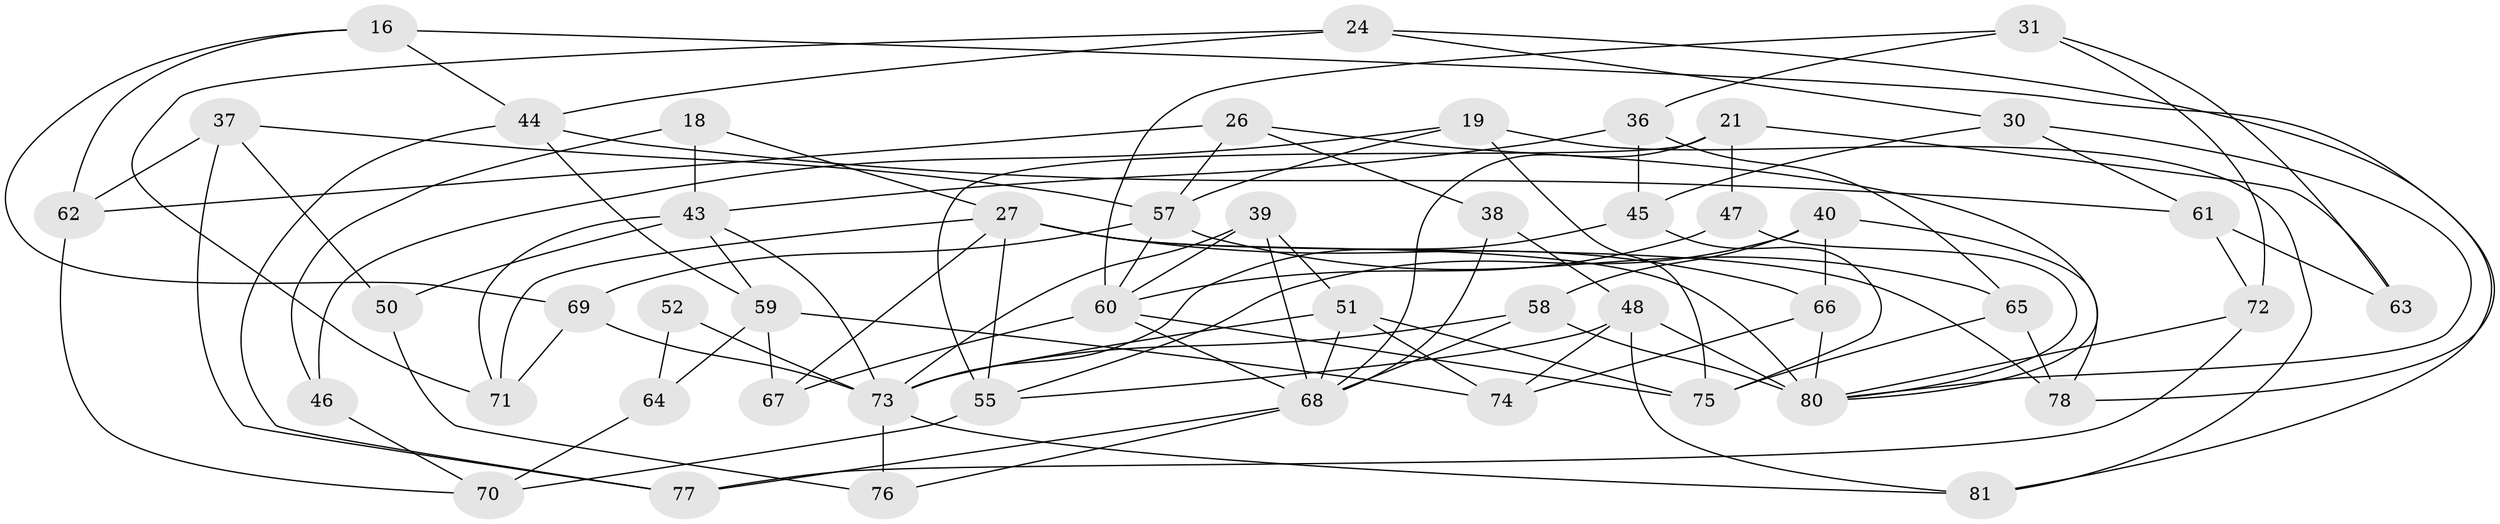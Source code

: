 // original degree distribution, {4: 1.0}
// Generated by graph-tools (version 1.1) at 2025/01/03/04/25 22:01:54]
// undirected, 48 vertices, 105 edges
graph export_dot {
graph [start="1"]
  node [color=gray90,style=filled];
  16;
  18;
  19;
  21;
  24;
  26;
  27 [super="+15"];
  30;
  31;
  36;
  37;
  38;
  39 [super="+23"];
  40 [super="+1"];
  43 [super="+42"];
  44 [super="+17"];
  45;
  46;
  47;
  48 [super="+9"];
  50;
  51 [super="+11"];
  52;
  55 [super="+49"];
  57 [super="+2+14"];
  58 [super="+56"];
  59 [super="+22"];
  60 [super="+10+20"];
  61 [super="+54"];
  62;
  63;
  64;
  65;
  66 [super="+28"];
  67;
  68 [super="+34"];
  69;
  70 [super="+41"];
  71;
  72;
  73 [super="+5+33+35+53"];
  74;
  75 [super="+29"];
  76;
  77;
  78;
  80 [super="+32+79+25"];
  81;
  16 -- 62;
  16 -- 81;
  16 -- 69;
  16 -- 44;
  18 -- 27;
  18 -- 46;
  18 -- 43 [weight=2];
  19 -- 81;
  19 -- 46;
  19 -- 57;
  19 -- 75;
  21 -- 47;
  21 -- 63;
  21 -- 55;
  21 -- 68;
  24 -- 78;
  24 -- 30;
  24 -- 71;
  24 -- 44;
  26 -- 38;
  26 -- 62;
  26 -- 57;
  26 -- 80;
  27 -- 66;
  27 -- 80;
  27 -- 67;
  27 -- 55 [weight=2];
  27 -- 71;
  27 -- 78;
  30 -- 61;
  30 -- 45;
  30 -- 80;
  31 -- 63;
  31 -- 36;
  31 -- 72;
  31 -- 60;
  36 -- 65;
  36 -- 45;
  36 -- 43;
  37 -- 77;
  37 -- 62;
  37 -- 50;
  37 -- 57;
  38 -- 68;
  38 -- 48 [weight=2];
  39 -- 60 [weight=2];
  39 -- 73;
  39 -- 51 [weight=2];
  39 -- 68;
  40 -- 66 [weight=2];
  40 -- 78;
  40 -- 58 [weight=2];
  40 -- 55;
  43 -- 50 [weight=2];
  43 -- 73;
  43 -- 71;
  43 -- 59;
  44 -- 77;
  44 -- 59;
  44 -- 61 [weight=2];
  45 -- 75;
  45 -- 73;
  46 -- 70 [weight=2];
  47 -- 80;
  47 -- 60 [weight=2];
  48 -- 81;
  48 -- 74;
  48 -- 55;
  48 -- 80;
  50 -- 76;
  51 -- 68;
  51 -- 75;
  51 -- 74;
  51 -- 73;
  52 -- 73 [weight=3];
  52 -- 64;
  55 -- 70;
  57 -- 65;
  57 -- 69;
  57 -- 60 [weight=3];
  58 -- 80 [weight=4];
  58 -- 73;
  58 -- 68;
  59 -- 67 [weight=2];
  59 -- 64;
  59 -- 74;
  60 -- 75 [weight=2];
  60 -- 67;
  60 -- 68;
  61 -- 63 [weight=2];
  61 -- 72;
  62 -- 70;
  64 -- 70 [weight=2];
  65 -- 78;
  65 -- 75;
  66 -- 74;
  66 -- 80 [weight=2];
  68 -- 76;
  68 -- 77;
  69 -- 71;
  69 -- 73;
  72 -- 77;
  72 -- 80;
  73 -- 76 [weight=2];
  73 -- 81;
}
